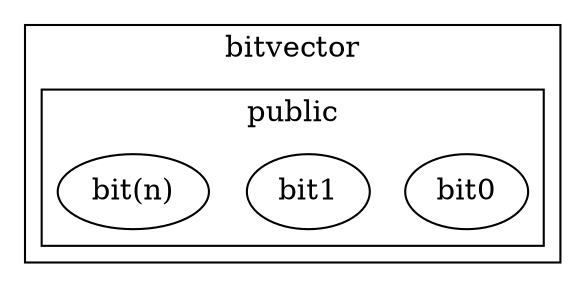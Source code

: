 
digraph G {
  subgraph clusterbv {
    label="bitvector";
    subgraph clusterbvpublic {
      label="public";
      bit0
      bit1
      "bit(n)"
    }
  }
}

